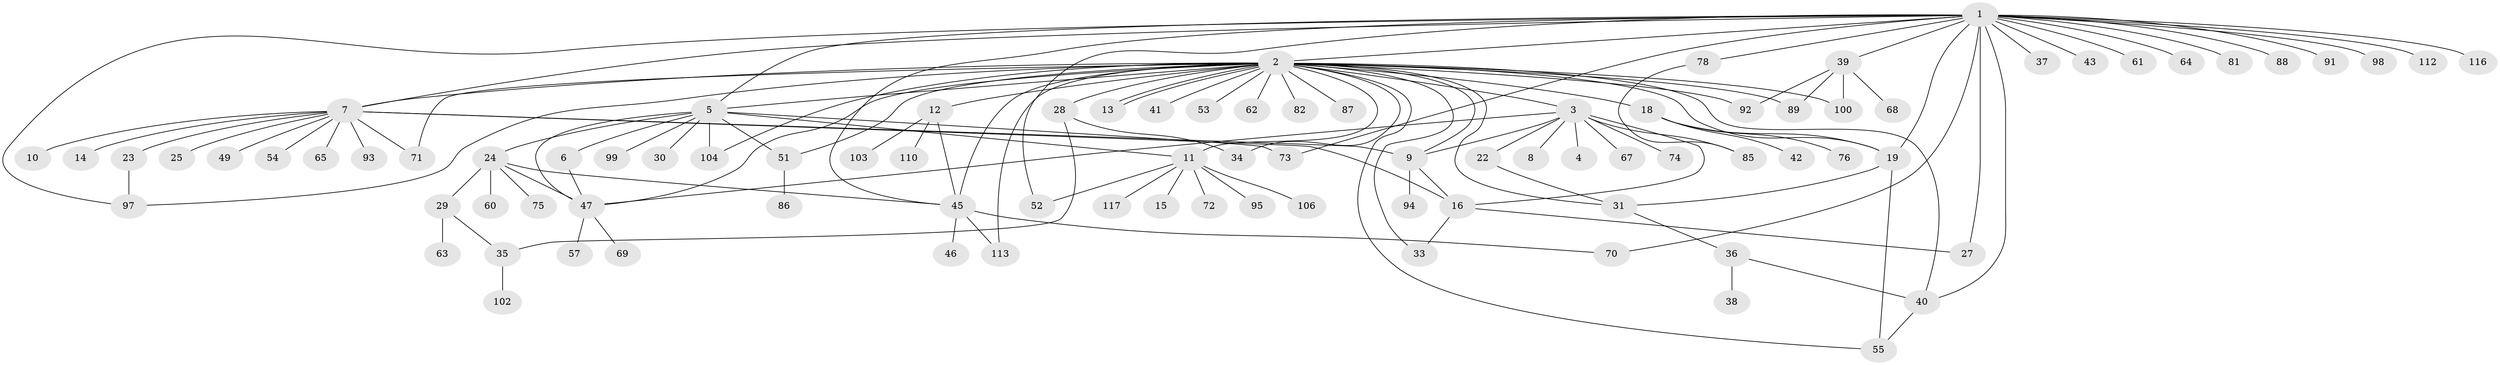 // Generated by graph-tools (version 1.1) at 2025/51/02/27/25 19:51:56]
// undirected, 90 vertices, 129 edges
graph export_dot {
graph [start="1"]
  node [color=gray90,style=filled];
  1 [super="+58"];
  2 [super="+26"];
  3 [super="+21"];
  4;
  5 [super="+79"];
  6 [super="+50"];
  7 [super="+17"];
  8;
  9 [super="+20"];
  10;
  11 [super="+90"];
  12 [super="+109"];
  13;
  14 [super="+84"];
  15;
  16;
  18;
  19 [super="+107"];
  22;
  23;
  24;
  25;
  27 [super="+32"];
  28 [super="+114"];
  29 [super="+59"];
  30 [super="+96"];
  31 [super="+66"];
  33;
  34;
  35 [super="+77"];
  36;
  37 [super="+44"];
  38;
  39;
  40 [super="+48"];
  41;
  42;
  43;
  45 [super="+80"];
  46;
  47 [super="+56"];
  49;
  51;
  52;
  53;
  54;
  55;
  57;
  60;
  61;
  62;
  63;
  64;
  65;
  67;
  68;
  69;
  70;
  71 [super="+83"];
  72;
  73;
  74;
  75 [super="+115"];
  76;
  78;
  81;
  82;
  85 [super="+101"];
  86;
  87;
  88;
  89 [super="+105"];
  91;
  92;
  93;
  94;
  95;
  97;
  98;
  99;
  100;
  102;
  103;
  104 [super="+111"];
  106 [super="+108"];
  110;
  112;
  113;
  116;
  117;
  1 -- 2;
  1 -- 5;
  1 -- 7;
  1 -- 19;
  1 -- 27;
  1 -- 37;
  1 -- 39;
  1 -- 43;
  1 -- 45;
  1 -- 52;
  1 -- 61;
  1 -- 64;
  1 -- 73;
  1 -- 78;
  1 -- 81;
  1 -- 91;
  1 -- 97;
  1 -- 98;
  1 -- 112;
  1 -- 116;
  1 -- 88;
  1 -- 70;
  1 -- 40;
  2 -- 3;
  2 -- 5;
  2 -- 7 [weight=2];
  2 -- 11 [weight=2];
  2 -- 12;
  2 -- 13;
  2 -- 13;
  2 -- 18;
  2 -- 31;
  2 -- 33;
  2 -- 34;
  2 -- 41;
  2 -- 45 [weight=2];
  2 -- 53;
  2 -- 62;
  2 -- 71;
  2 -- 92;
  2 -- 100 [weight=2];
  2 -- 113;
  2 -- 9;
  2 -- 82;
  2 -- 19;
  2 -- 87;
  2 -- 89;
  2 -- 28;
  2 -- 97;
  2 -- 40;
  2 -- 47;
  2 -- 51;
  2 -- 55;
  2 -- 104;
  3 -- 4;
  3 -- 8;
  3 -- 9;
  3 -- 16;
  3 -- 22;
  3 -- 47;
  3 -- 67;
  3 -- 74;
  3 -- 85;
  5 -- 6;
  5 -- 11;
  5 -- 24;
  5 -- 30;
  5 -- 47;
  5 -- 51;
  5 -- 73;
  5 -- 99;
  5 -- 104;
  6 -- 47;
  7 -- 9;
  7 -- 10;
  7 -- 14;
  7 -- 16;
  7 -- 23;
  7 -- 25;
  7 -- 49;
  7 -- 54;
  7 -- 65;
  7 -- 71;
  7 -- 93;
  9 -- 16;
  9 -- 94;
  11 -- 15;
  11 -- 52;
  11 -- 72;
  11 -- 106;
  11 -- 117;
  11 -- 95;
  12 -- 45;
  12 -- 103;
  12 -- 110;
  16 -- 33;
  16 -- 27;
  18 -- 19;
  18 -- 42;
  18 -- 76;
  19 -- 31;
  19 -- 55;
  22 -- 31;
  23 -- 97;
  24 -- 29;
  24 -- 60;
  24 -- 75;
  24 -- 47;
  24 -- 45;
  28 -- 34;
  28 -- 35;
  29 -- 35;
  29 -- 63;
  31 -- 36;
  35 -- 102;
  36 -- 38;
  36 -- 40;
  39 -- 68;
  39 -- 89;
  39 -- 92;
  39 -- 100;
  40 -- 55;
  45 -- 46;
  45 -- 70;
  45 -- 113;
  47 -- 57;
  47 -- 69;
  51 -- 86;
  78 -- 85;
}
